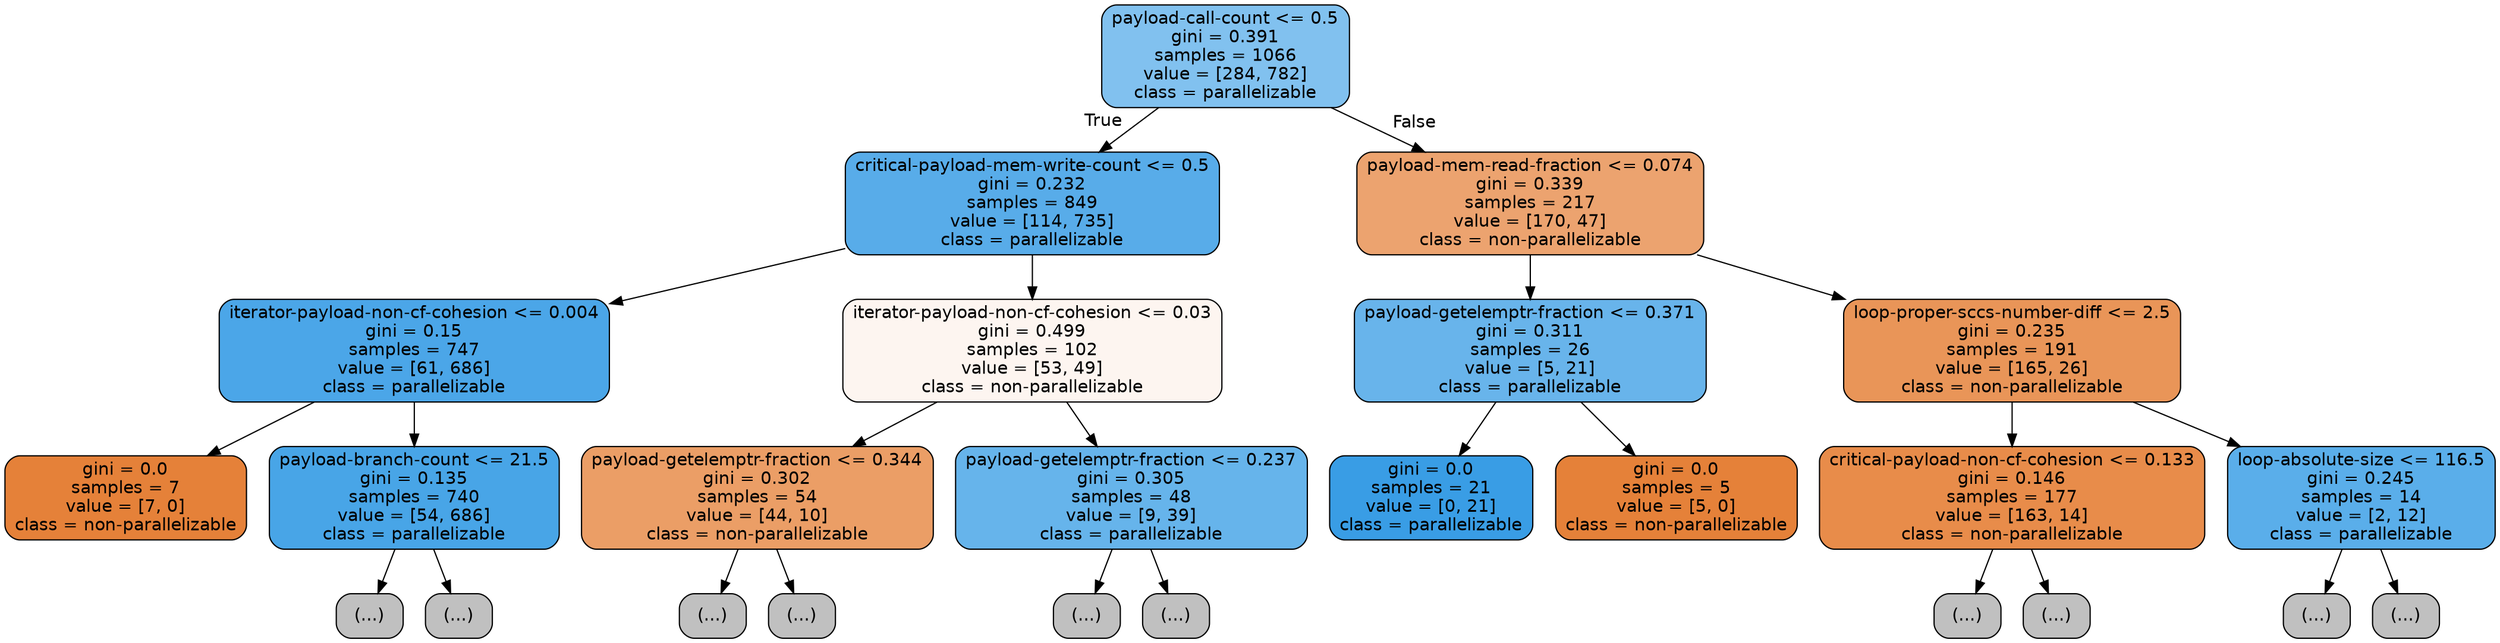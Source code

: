 digraph Tree {
node [shape=box, style="filled, rounded", color="black", fontname=helvetica] ;
edge [fontname=helvetica] ;
0 [label="payload-call-count <= 0.5\ngini = 0.391\nsamples = 1066\nvalue = [284, 782]\nclass = parallelizable", fillcolor="#399de5a2"] ;
1 [label="critical-payload-mem-write-count <= 0.5\ngini = 0.232\nsamples = 849\nvalue = [114, 735]\nclass = parallelizable", fillcolor="#399de5d7"] ;
0 -> 1 [labeldistance=2.5, labelangle=45, headlabel="True"] ;
2 [label="iterator-payload-non-cf-cohesion <= 0.004\ngini = 0.15\nsamples = 747\nvalue = [61, 686]\nclass = parallelizable", fillcolor="#399de5e8"] ;
1 -> 2 ;
3 [label="gini = 0.0\nsamples = 7\nvalue = [7, 0]\nclass = non-parallelizable", fillcolor="#e58139ff"] ;
2 -> 3 ;
4 [label="payload-branch-count <= 21.5\ngini = 0.135\nsamples = 740\nvalue = [54, 686]\nclass = parallelizable", fillcolor="#399de5eb"] ;
2 -> 4 ;
5 [label="(...)", fillcolor="#C0C0C0"] ;
4 -> 5 ;
98 [label="(...)", fillcolor="#C0C0C0"] ;
4 -> 98 ;
99 [label="iterator-payload-non-cf-cohesion <= 0.03\ngini = 0.499\nsamples = 102\nvalue = [53, 49]\nclass = non-parallelizable", fillcolor="#e5813913"] ;
1 -> 99 ;
100 [label="payload-getelemptr-fraction <= 0.344\ngini = 0.302\nsamples = 54\nvalue = [44, 10]\nclass = non-parallelizable", fillcolor="#e58139c5"] ;
99 -> 100 ;
101 [label="(...)", fillcolor="#C0C0C0"] ;
100 -> 101 ;
108 [label="(...)", fillcolor="#C0C0C0"] ;
100 -> 108 ;
109 [label="payload-getelemptr-fraction <= 0.237\ngini = 0.305\nsamples = 48\nvalue = [9, 39]\nclass = parallelizable", fillcolor="#399de5c4"] ;
99 -> 109 ;
110 [label="(...)", fillcolor="#C0C0C0"] ;
109 -> 110 ;
113 [label="(...)", fillcolor="#C0C0C0"] ;
109 -> 113 ;
132 [label="payload-mem-read-fraction <= 0.074\ngini = 0.339\nsamples = 217\nvalue = [170, 47]\nclass = non-parallelizable", fillcolor="#e58139b9"] ;
0 -> 132 [labeldistance=2.5, labelangle=-45, headlabel="False"] ;
133 [label="payload-getelemptr-fraction <= 0.371\ngini = 0.311\nsamples = 26\nvalue = [5, 21]\nclass = parallelizable", fillcolor="#399de5c2"] ;
132 -> 133 ;
134 [label="gini = 0.0\nsamples = 21\nvalue = [0, 21]\nclass = parallelizable", fillcolor="#399de5ff"] ;
133 -> 134 ;
135 [label="gini = 0.0\nsamples = 5\nvalue = [5, 0]\nclass = non-parallelizable", fillcolor="#e58139ff"] ;
133 -> 135 ;
136 [label="loop-proper-sccs-number-diff <= 2.5\ngini = 0.235\nsamples = 191\nvalue = [165, 26]\nclass = non-parallelizable", fillcolor="#e58139d7"] ;
132 -> 136 ;
137 [label="critical-payload-non-cf-cohesion <= 0.133\ngini = 0.146\nsamples = 177\nvalue = [163, 14]\nclass = non-parallelizable", fillcolor="#e58139e9"] ;
136 -> 137 ;
138 [label="(...)", fillcolor="#C0C0C0"] ;
137 -> 138 ;
155 [label="(...)", fillcolor="#C0C0C0"] ;
137 -> 155 ;
158 [label="loop-absolute-size <= 116.5\ngini = 0.245\nsamples = 14\nvalue = [2, 12]\nclass = parallelizable", fillcolor="#399de5d4"] ;
136 -> 158 ;
159 [label="(...)", fillcolor="#C0C0C0"] ;
158 -> 159 ;
160 [label="(...)", fillcolor="#C0C0C0"] ;
158 -> 160 ;
}